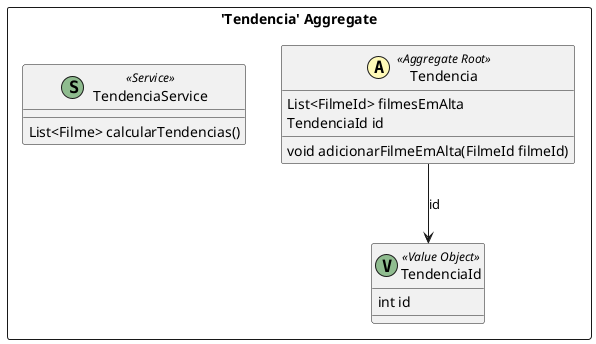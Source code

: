 @startuml

skinparam componentStyle uml2

package "'Tendencia' Aggregate" <<Rectangle>> {
	class Tendencia <<(A,#fffab8) Aggregate Root>> {
		List<FilmeId> filmesEmAlta
		TendenciaId id
		void adicionarFilmeEmAlta(FilmeId filmeId)
	}
	class TendenciaId <<(V,DarkSeaGreen) Value Object>> {
		int id
	}
	class TendenciaService <<(S,DarkSeaGreen) Service>> {
		List<Filme> calcularTendencias()
	}
}
Tendencia --> TendenciaId : id


@enduml
